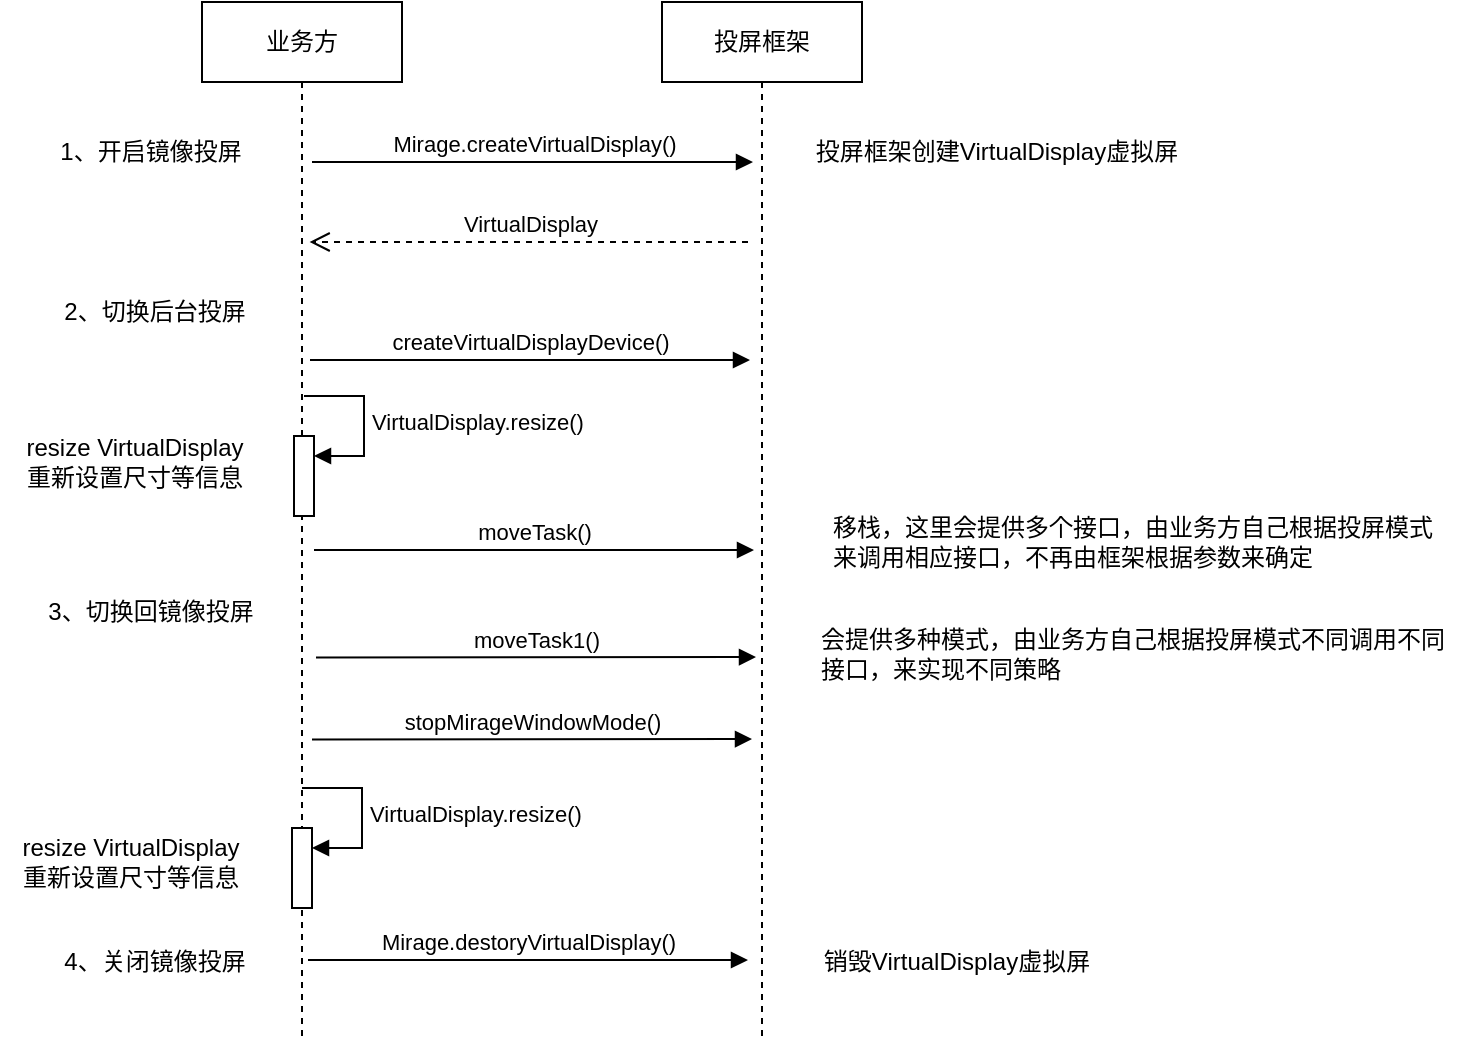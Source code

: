 <mxfile version="21.6.9" type="github">
  <diagram name="第 1 页" id="TcpiQXXUWc1p7RaLZvVN">
    <mxGraphModel dx="1434" dy="758" grid="1" gridSize="10" guides="1" tooltips="1" connect="1" arrows="1" fold="1" page="1" pageScale="1" pageWidth="827" pageHeight="1169" math="0" shadow="0">
      <root>
        <mxCell id="0" />
        <mxCell id="1" parent="0" />
        <mxCell id="YLJdL4NDfY9N8e260bSm-1" value="业务方" style="shape=umlLifeline;perimeter=lifelinePerimeter;whiteSpace=wrap;html=1;container=1;dropTarget=0;collapsible=0;recursiveResize=0;outlineConnect=0;portConstraint=eastwest;newEdgeStyle={&quot;edgeStyle&quot;:&quot;elbowEdgeStyle&quot;,&quot;elbow&quot;:&quot;vertical&quot;,&quot;curved&quot;:0,&quot;rounded&quot;:0};" parent="1" vertex="1">
          <mxGeometry x="191" y="40" width="100" height="520" as="geometry" />
        </mxCell>
        <mxCell id="YLJdL4NDfY9N8e260bSm-2" value="" style="html=1;points=[];perimeter=orthogonalPerimeter;outlineConnect=0;targetShapes=umlLifeline;portConstraint=eastwest;newEdgeStyle={&quot;edgeStyle&quot;:&quot;elbowEdgeStyle&quot;,&quot;elbow&quot;:&quot;vertical&quot;,&quot;curved&quot;:0,&quot;rounded&quot;:0};" parent="YLJdL4NDfY9N8e260bSm-1" vertex="1">
          <mxGeometry x="46" y="217" width="10" height="40" as="geometry" />
        </mxCell>
        <mxCell id="YLJdL4NDfY9N8e260bSm-3" value="VirtualDisplay.resize()" style="html=1;align=left;spacingLeft=2;endArrow=block;rounded=0;edgeStyle=orthogonalEdgeStyle;curved=0;rounded=0;" parent="YLJdL4NDfY9N8e260bSm-1" target="YLJdL4NDfY9N8e260bSm-2" edge="1">
          <mxGeometry relative="1" as="geometry">
            <mxPoint x="51" y="197" as="sourcePoint" />
            <Array as="points">
              <mxPoint x="81" y="227" />
            </Array>
          </mxGeometry>
        </mxCell>
        <mxCell id="YLJdL4NDfY9N8e260bSm-21" value="" style="html=1;points=[];perimeter=orthogonalPerimeter;outlineConnect=0;targetShapes=umlLifeline;portConstraint=eastwest;newEdgeStyle={&quot;edgeStyle&quot;:&quot;elbowEdgeStyle&quot;,&quot;elbow&quot;:&quot;vertical&quot;,&quot;curved&quot;:0,&quot;rounded&quot;:0};" parent="YLJdL4NDfY9N8e260bSm-1" vertex="1">
          <mxGeometry x="45" y="413" width="10" height="40" as="geometry" />
        </mxCell>
        <mxCell id="YLJdL4NDfY9N8e260bSm-22" value="VirtualDisplay.resize()" style="html=1;align=left;spacingLeft=2;endArrow=block;rounded=0;edgeStyle=orthogonalEdgeStyle;curved=0;rounded=0;" parent="YLJdL4NDfY9N8e260bSm-1" target="YLJdL4NDfY9N8e260bSm-21" edge="1">
          <mxGeometry relative="1" as="geometry">
            <mxPoint x="50" y="393" as="sourcePoint" />
            <Array as="points">
              <mxPoint x="80" y="423" />
            </Array>
          </mxGeometry>
        </mxCell>
        <mxCell id="YLJdL4NDfY9N8e260bSm-6" value="投屏框架" style="shape=umlLifeline;perimeter=lifelinePerimeter;whiteSpace=wrap;html=1;container=1;dropTarget=0;collapsible=0;recursiveResize=0;outlineConnect=0;portConstraint=eastwest;newEdgeStyle={&quot;edgeStyle&quot;:&quot;elbowEdgeStyle&quot;,&quot;elbow&quot;:&quot;vertical&quot;,&quot;curved&quot;:0,&quot;rounded&quot;:0};" parent="1" vertex="1">
          <mxGeometry x="421" y="40" width="100" height="520" as="geometry" />
        </mxCell>
        <mxCell id="YLJdL4NDfY9N8e260bSm-7" value="1、开启镜像投屏" style="text;html=1;align=center;verticalAlign=middle;resizable=0;points=[];autosize=1;strokeColor=none;fillColor=none;" parent="1" vertex="1">
          <mxGeometry x="110" y="100" width="110" height="30" as="geometry" />
        </mxCell>
        <mxCell id="YLJdL4NDfY9N8e260bSm-8" value="Mirage.createVirtualDisplay()" style="html=1;verticalAlign=bottom;endArrow=block;edgeStyle=elbowEdgeStyle;elbow=vertical;curved=0;rounded=0;" parent="1" edge="1">
          <mxGeometry width="80" relative="1" as="geometry">
            <mxPoint x="246" y="120" as="sourcePoint" />
            <mxPoint x="466.5" y="119.759" as="targetPoint" />
          </mxGeometry>
        </mxCell>
        <mxCell id="YLJdL4NDfY9N8e260bSm-9" value="投屏框架创建VirtualDisplay虚拟屏" style="text;html=1;align=center;verticalAlign=middle;resizable=0;points=[];autosize=1;strokeColor=none;fillColor=none;" parent="1" vertex="1">
          <mxGeometry x="488" y="100" width="200" height="30" as="geometry" />
        </mxCell>
        <mxCell id="YLJdL4NDfY9N8e260bSm-10" value="VirtualDisplay" style="html=1;verticalAlign=bottom;endArrow=open;dashed=1;endSize=8;edgeStyle=elbowEdgeStyle;elbow=vertical;curved=0;rounded=0;" parent="1" edge="1">
          <mxGeometry relative="1" as="geometry">
            <mxPoint x="464" y="160" as="sourcePoint" />
            <mxPoint x="244.81" y="159.759" as="targetPoint" />
          </mxGeometry>
        </mxCell>
        <mxCell id="YLJdL4NDfY9N8e260bSm-11" value="moveTask()" style="html=1;verticalAlign=bottom;endArrow=block;edgeStyle=elbowEdgeStyle;elbow=vertical;curved=0;rounded=0;" parent="1" edge="1">
          <mxGeometry width="80" relative="1" as="geometry">
            <mxPoint x="247" y="314" as="sourcePoint" />
            <mxPoint x="467" y="314" as="targetPoint" />
          </mxGeometry>
        </mxCell>
        <mxCell id="YLJdL4NDfY9N8e260bSm-12" value="2、切换后台投屏" style="text;html=1;align=center;verticalAlign=middle;resizable=0;points=[];autosize=1;strokeColor=none;fillColor=none;" parent="1" vertex="1">
          <mxGeometry x="112" y="180" width="110" height="30" as="geometry" />
        </mxCell>
        <mxCell id="YLJdL4NDfY9N8e260bSm-13" value="&lt;div style=&quot;text-align: left;&quot;&gt;移栈，这里会提供多个接口，由业务方自己根据投屏模式&lt;/div&gt;&lt;div style=&quot;text-align: left;&quot;&gt;来调用相应接口，不再由框架根据参数来确定&lt;/div&gt;" style="text;html=1;align=center;verticalAlign=middle;resizable=0;points=[];autosize=1;strokeColor=none;fillColor=none;" parent="1" vertex="1">
          <mxGeometry x="496" y="290" width="320" height="40" as="geometry" />
        </mxCell>
        <mxCell id="YLJdL4NDfY9N8e260bSm-15" value="3、切换回镜像投屏" style="text;html=1;align=center;verticalAlign=middle;resizable=0;points=[];autosize=1;strokeColor=none;fillColor=none;" parent="1" vertex="1">
          <mxGeometry x="100" y="330" width="130" height="30" as="geometry" />
        </mxCell>
        <mxCell id="YLJdL4NDfY9N8e260bSm-16" value="moveTask1()" style="html=1;verticalAlign=bottom;endArrow=block;edgeStyle=elbowEdgeStyle;elbow=vertical;curved=0;rounded=0;" parent="1" edge="1">
          <mxGeometry width="80" relative="1" as="geometry">
            <mxPoint x="248" y="367.74" as="sourcePoint" />
            <mxPoint x="468" y="367.74" as="targetPoint" />
          </mxGeometry>
        </mxCell>
        <mxCell id="YLJdL4NDfY9N8e260bSm-17" value="&lt;div style=&quot;text-align: left;&quot;&gt;会提供多种模式，由业务方自己根据投屏模式不同调用不同&lt;/div&gt;&lt;div style=&quot;text-align: left;&quot;&gt;接口，来实现不同策略&lt;/div&gt;" style="text;html=1;align=center;verticalAlign=middle;resizable=0;points=[];autosize=1;strokeColor=none;fillColor=none;" parent="1" vertex="1">
          <mxGeometry x="486" y="346" width="340" height="40" as="geometry" />
        </mxCell>
        <mxCell id="YLJdL4NDfY9N8e260bSm-18" value="resize VirtualDisplay&lt;br&gt;重新设置尺寸等信息" style="text;html=1;align=center;verticalAlign=middle;resizable=0;points=[];autosize=1;strokeColor=none;fillColor=none;" parent="1" vertex="1">
          <mxGeometry x="92" y="250" width="130" height="40" as="geometry" />
        </mxCell>
        <mxCell id="YLJdL4NDfY9N8e260bSm-19" value="4、关闭镜像投屏" style="text;html=1;align=center;verticalAlign=middle;resizable=0;points=[];autosize=1;strokeColor=none;fillColor=none;" parent="1" vertex="1">
          <mxGeometry x="112" y="505" width="110" height="30" as="geometry" />
        </mxCell>
        <mxCell id="YLJdL4NDfY9N8e260bSm-20" value="Mirage.destoryVirtualDisplay()" style="html=1;verticalAlign=bottom;endArrow=block;edgeStyle=elbowEdgeStyle;elbow=vertical;curved=0;rounded=0;" parent="1" edge="1">
          <mxGeometry width="80" relative="1" as="geometry">
            <mxPoint x="244" y="518.96" as="sourcePoint" />
            <mxPoint x="464" y="518.96" as="targetPoint" />
          </mxGeometry>
        </mxCell>
        <mxCell id="YLJdL4NDfY9N8e260bSm-23" value="resize VirtualDisplay&lt;br&gt;重新设置尺寸等信息" style="text;html=1;align=center;verticalAlign=middle;resizable=0;points=[];autosize=1;strokeColor=none;fillColor=none;" parent="1" vertex="1">
          <mxGeometry x="90" y="450" width="130" height="40" as="geometry" />
        </mxCell>
        <mxCell id="YLJdL4NDfY9N8e260bSm-24" value="销毁VirtualDisplay虚拟屏" style="text;html=1;align=center;verticalAlign=middle;resizable=0;points=[];autosize=1;strokeColor=none;fillColor=none;" parent="1" vertex="1">
          <mxGeometry x="488" y="505" width="160" height="30" as="geometry" />
        </mxCell>
        <mxCell id="uxzzp760LAjKfmrw6Dc_-1" value="stopMirageWindowMode()" style="html=1;verticalAlign=bottom;endArrow=block;edgeStyle=elbowEdgeStyle;elbow=vertical;curved=0;rounded=0;" edge="1" parent="1">
          <mxGeometry width="80" relative="1" as="geometry">
            <mxPoint x="246" y="408.74" as="sourcePoint" />
            <mxPoint x="466" y="408.74" as="targetPoint" />
          </mxGeometry>
        </mxCell>
        <mxCell id="uxzzp760LAjKfmrw6Dc_-2" value="createVirtualDisplayDevice()" style="html=1;verticalAlign=bottom;endArrow=block;edgeStyle=elbowEdgeStyle;elbow=vertical;curved=0;rounded=0;" edge="1" parent="1">
          <mxGeometry width="80" relative="1" as="geometry">
            <mxPoint x="245" y="219" as="sourcePoint" />
            <mxPoint x="465" y="219" as="targetPoint" />
          </mxGeometry>
        </mxCell>
      </root>
    </mxGraphModel>
  </diagram>
</mxfile>
